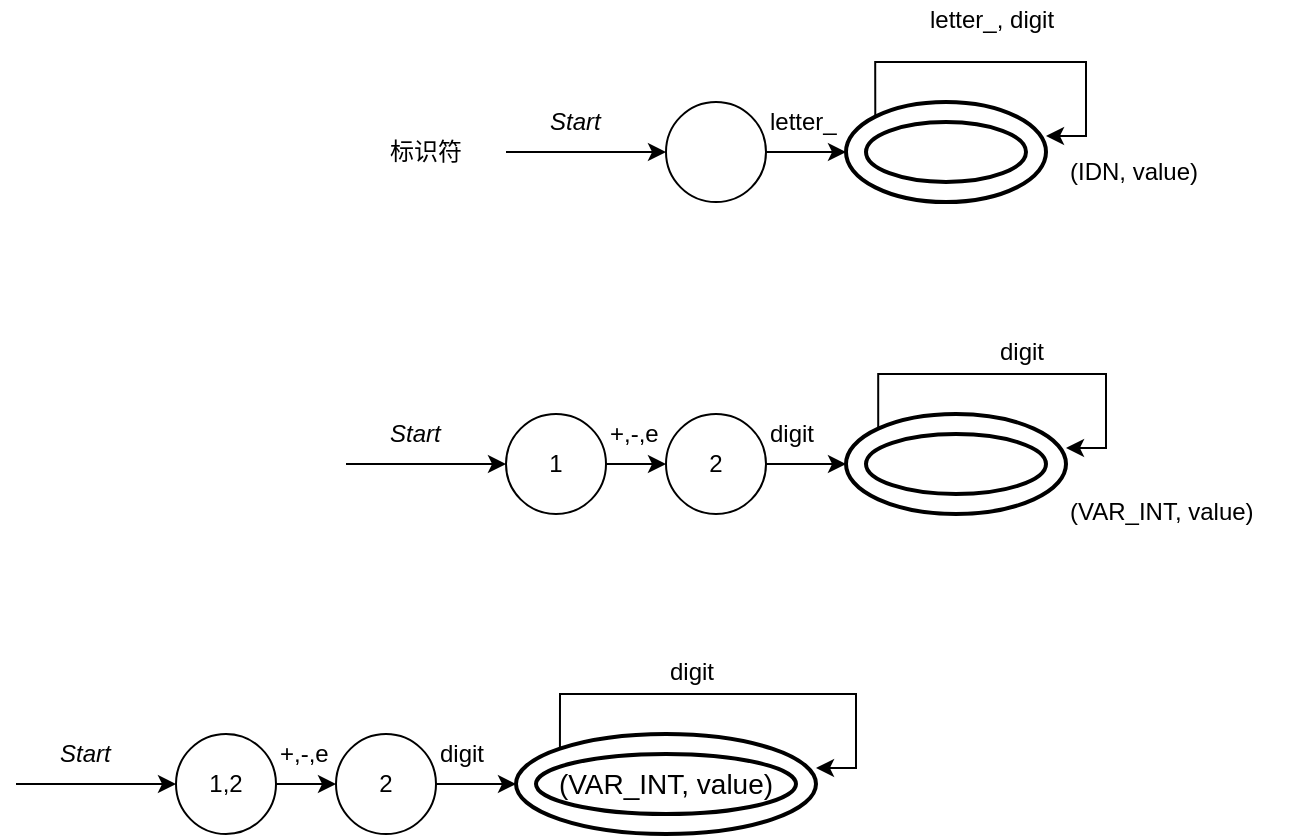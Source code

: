 <mxfile version="10.6.1" type="github"><diagram id="23uvAZq0HaeA7LzZo5o7" name="Page-1"><mxGraphModel dx="1499" dy="763" grid="1" gridSize="10" guides="1" tooltips="1" connect="1" arrows="1" fold="1" page="1" pageScale="1" pageWidth="827" pageHeight="1169" math="0" shadow="0"><root><mxCell id="0"/><mxCell id="1" parent="0"/><mxCell id="5QASKtT-_CDUCJITUcP1-2" value="" style="endArrow=classic;html=1;" parent="1" edge="1"><mxGeometry width="50" height="50" relative="1" as="geometry"><mxPoint x="-200" y="360" as="sourcePoint"/><mxPoint x="-120" y="360" as="targetPoint"/></mxGeometry></mxCell><mxCell id="5QASKtT-_CDUCJITUcP1-9" value="" style="edgeStyle=orthogonalEdgeStyle;rounded=0;orthogonalLoop=1;jettySize=auto;html=1;" parent="1" source="5QASKtT-_CDUCJITUcP1-4" target="5QASKtT-_CDUCJITUcP1-7" edge="1"><mxGeometry relative="1" as="geometry"/></mxCell><mxCell id="5QASKtT-_CDUCJITUcP1-4" value="" style="ellipse;whiteSpace=wrap;html=1;" parent="1" vertex="1"><mxGeometry x="-120" y="335" width="50" height="50" as="geometry"/></mxCell><mxCell id="5QASKtT-_CDUCJITUcP1-5" value="&lt;i&gt;Start&lt;/i&gt;" style="text;html=1;resizable=0;points=[];autosize=1;align=left;verticalAlign=top;spacingTop=-4;" parent="1" vertex="1"><mxGeometry x="-180" y="335" width="40" height="20" as="geometry"/></mxCell><mxCell id="5QASKtT-_CDUCJITUcP1-7" value="" style="ellipse;shape=doubleEllipse;margin=10;strokeWidth=2;fontSize=14;whiteSpace=wrap;html=1;align=center;" parent="1" vertex="1"><mxGeometry x="-30" y="335" width="100" height="50" as="geometry"/></mxCell><mxCell id="5QASKtT-_CDUCJITUcP1-15" style="edgeStyle=orthogonalEdgeStyle;rounded=0;orthogonalLoop=1;jettySize=auto;html=1;exitX=0;exitY=0;exitDx=0;exitDy=0;entryX=1;entryY=0.34;entryDx=0;entryDy=0;entryPerimeter=0;" parent="1" source="5QASKtT-_CDUCJITUcP1-7" target="5QASKtT-_CDUCJITUcP1-7" edge="1"><mxGeometry relative="1" as="geometry"/></mxCell><mxCell id="5QASKtT-_CDUCJITUcP1-16" value="letter_, digit" style="text;html=1;resizable=0;points=[];autosize=1;align=left;verticalAlign=top;spacingTop=-4;" parent="1" vertex="1"><mxGeometry x="10" y="284" width="80" height="20" as="geometry"/></mxCell><mxCell id="5QASKtT-_CDUCJITUcP1-17" value="letter_" style="text;html=1;resizable=0;points=[];autosize=1;align=left;verticalAlign=top;spacingTop=-4;" parent="1" vertex="1"><mxGeometry x="-70" y="335" width="50" height="20" as="geometry"/></mxCell><mxCell id="n6_KjVyKk-kInT5-WiRt-1" value="" style="endArrow=classic;html=1;" edge="1" parent="1"><mxGeometry width="50" height="50" relative="1" as="geometry"><mxPoint x="-280" y="516" as="sourcePoint"/><mxPoint x="-200" y="516" as="targetPoint"/></mxGeometry></mxCell><mxCell id="n6_KjVyKk-kInT5-WiRt-2" value="" style="edgeStyle=orthogonalEdgeStyle;rounded=0;orthogonalLoop=1;jettySize=auto;html=1;" edge="1" parent="1" source="n6_KjVyKk-kInT5-WiRt-3" target="n6_KjVyKk-kInT5-WiRt-5"><mxGeometry relative="1" as="geometry"/></mxCell><mxCell id="n6_KjVyKk-kInT5-WiRt-3" value="2" style="ellipse;whiteSpace=wrap;html=1;" vertex="1" parent="1"><mxGeometry x="-120" y="491" width="50" height="50" as="geometry"/></mxCell><mxCell id="n6_KjVyKk-kInT5-WiRt-4" value="&lt;i&gt;Start&lt;/i&gt;" style="text;html=1;resizable=0;points=[];autosize=1;align=left;verticalAlign=top;spacingTop=-4;" vertex="1" parent="1"><mxGeometry x="-260" y="491" width="40" height="20" as="geometry"/></mxCell><mxCell id="n6_KjVyKk-kInT5-WiRt-5" value="" style="ellipse;shape=doubleEllipse;margin=10;strokeWidth=2;fontSize=14;whiteSpace=wrap;html=1;align=center;" vertex="1" parent="1"><mxGeometry x="-30" y="491" width="110" height="50" as="geometry"/></mxCell><mxCell id="n6_KjVyKk-kInT5-WiRt-6" style="edgeStyle=orthogonalEdgeStyle;rounded=0;orthogonalLoop=1;jettySize=auto;html=1;exitX=0;exitY=0;exitDx=0;exitDy=0;entryX=1;entryY=0.34;entryDx=0;entryDy=0;entryPerimeter=0;" edge="1" parent="1" source="n6_KjVyKk-kInT5-WiRt-5" target="n6_KjVyKk-kInT5-WiRt-5"><mxGeometry relative="1" as="geometry"/></mxCell><mxCell id="n6_KjVyKk-kInT5-WiRt-7" value="digit" style="text;html=1;resizable=0;points=[];autosize=1;align=left;verticalAlign=top;spacingTop=-4;" vertex="1" parent="1"><mxGeometry x="45" y="450" width="40" height="20" as="geometry"/></mxCell><mxCell id="n6_KjVyKk-kInT5-WiRt-8" value="digit" style="text;html=1;resizable=0;points=[];autosize=1;align=left;verticalAlign=top;spacingTop=-4;" vertex="1" parent="1"><mxGeometry x="-70" y="491" width="40" height="20" as="geometry"/></mxCell><mxCell id="n6_KjVyKk-kInT5-WiRt-11" value="标识符" style="text;html=1;resizable=0;points=[];autosize=1;align=left;verticalAlign=top;spacingTop=-4;" vertex="1" parent="1"><mxGeometry x="-260" y="350" width="50" height="20" as="geometry"/></mxCell><mxCell id="n6_KjVyKk-kInT5-WiRt-16" value="" style="edgeStyle=orthogonalEdgeStyle;rounded=0;orthogonalLoop=1;jettySize=auto;html=1;" edge="1" parent="1" source="n6_KjVyKk-kInT5-WiRt-15" target="n6_KjVyKk-kInT5-WiRt-3"><mxGeometry relative="1" as="geometry"/></mxCell><mxCell id="n6_KjVyKk-kInT5-WiRt-15" value="1" style="ellipse;whiteSpace=wrap;html=1;" vertex="1" parent="1"><mxGeometry x="-200" y="491" width="50" height="50" as="geometry"/></mxCell><mxCell id="n6_KjVyKk-kInT5-WiRt-17" value="+,-,e" style="text;html=1;resizable=0;points=[];autosize=1;align=left;verticalAlign=top;spacingTop=-4;" vertex="1" parent="1"><mxGeometry x="-150" y="491" width="40" height="20" as="geometry"/></mxCell><mxCell id="n6_KjVyKk-kInT5-WiRt-18" value="" style="endArrow=classic;html=1;" edge="1" parent="1"><mxGeometry width="50" height="50" relative="1" as="geometry"><mxPoint x="-445" y="676" as="sourcePoint"/><mxPoint x="-365" y="676" as="targetPoint"/></mxGeometry></mxCell><mxCell id="n6_KjVyKk-kInT5-WiRt-19" value="" style="edgeStyle=orthogonalEdgeStyle;rounded=0;orthogonalLoop=1;jettySize=auto;html=1;" edge="1" parent="1" source="n6_KjVyKk-kInT5-WiRt-20" target="n6_KjVyKk-kInT5-WiRt-22"><mxGeometry relative="1" as="geometry"/></mxCell><mxCell id="n6_KjVyKk-kInT5-WiRt-20" value="2" style="ellipse;whiteSpace=wrap;html=1;" vertex="1" parent="1"><mxGeometry x="-285" y="651" width="50" height="50" as="geometry"/></mxCell><mxCell id="n6_KjVyKk-kInT5-WiRt-21" value="&lt;i&gt;Start&lt;/i&gt;" style="text;html=1;resizable=0;points=[];autosize=1;align=left;verticalAlign=top;spacingTop=-4;" vertex="1" parent="1"><mxGeometry x="-425" y="651" width="40" height="20" as="geometry"/></mxCell><mxCell id="n6_KjVyKk-kInT5-WiRt-22" value="(VAR_INT, value)" style="ellipse;shape=doubleEllipse;margin=10;strokeWidth=2;fontSize=14;whiteSpace=wrap;html=1;align=center;" vertex="1" parent="1"><mxGeometry x="-195" y="651" width="150" height="50" as="geometry"/></mxCell><mxCell id="n6_KjVyKk-kInT5-WiRt-23" style="edgeStyle=orthogonalEdgeStyle;rounded=0;orthogonalLoop=1;jettySize=auto;html=1;exitX=0;exitY=0;exitDx=0;exitDy=0;entryX=1;entryY=0.34;entryDx=0;entryDy=0;entryPerimeter=0;" edge="1" parent="1" source="n6_KjVyKk-kInT5-WiRt-22" target="n6_KjVyKk-kInT5-WiRt-22"><mxGeometry relative="1" as="geometry"/></mxCell><mxCell id="n6_KjVyKk-kInT5-WiRt-24" value="digit" style="text;html=1;resizable=0;points=[];autosize=1;align=left;verticalAlign=top;spacingTop=-4;" vertex="1" parent="1"><mxGeometry x="-120" y="610" width="40" height="20" as="geometry"/></mxCell><mxCell id="n6_KjVyKk-kInT5-WiRt-25" value="digit" style="text;html=1;resizable=0;points=[];autosize=1;align=left;verticalAlign=top;spacingTop=-4;" vertex="1" parent="1"><mxGeometry x="-235" y="651" width="40" height="20" as="geometry"/></mxCell><mxCell id="n6_KjVyKk-kInT5-WiRt-26" value="" style="edgeStyle=orthogonalEdgeStyle;rounded=0;orthogonalLoop=1;jettySize=auto;html=1;" edge="1" parent="1" source="n6_KjVyKk-kInT5-WiRt-27" target="n6_KjVyKk-kInT5-WiRt-20"><mxGeometry relative="1" as="geometry"/></mxCell><mxCell id="n6_KjVyKk-kInT5-WiRt-27" value="1,2" style="ellipse;whiteSpace=wrap;html=1;" vertex="1" parent="1"><mxGeometry x="-365" y="651" width="50" height="50" as="geometry"/></mxCell><mxCell id="n6_KjVyKk-kInT5-WiRt-28" value="+,-,e" style="text;html=1;resizable=0;points=[];autosize=1;align=left;verticalAlign=top;spacingTop=-4;" vertex="1" parent="1"><mxGeometry x="-315" y="651" width="40" height="20" as="geometry"/></mxCell><mxCell id="n6_KjVyKk-kInT5-WiRt-29" value="(VAR_INT, value)" style="text;html=1;" vertex="1" parent="1"><mxGeometry x="80" y="526" width="120" height="30" as="geometry"/></mxCell><mxCell id="n6_KjVyKk-kInT5-WiRt-30" value="&lt;span&gt;(IDN, value)&lt;/span&gt;" style="text;html=1;resizable=0;points=[];autosize=1;align=left;verticalAlign=top;spacingTop=-4;" vertex="1" parent="1"><mxGeometry x="80" y="360" width="80" height="20" as="geometry"/></mxCell></root></mxGraphModel></diagram></mxfile>